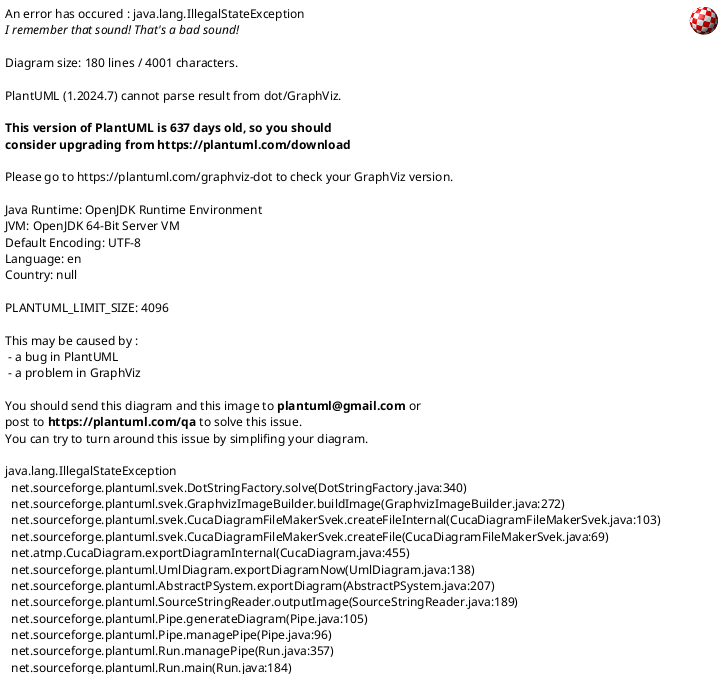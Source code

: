 @startuml
skinparam BackgroundColor transparent
skinparam componentStyle rectangle



package "bin" {
  [luadocer]
  [lua-plantuml]
  [lua-highlighter]
  [lua-formatter]
  [lua-addComments]
  [lfs.so]
}

package "lib" {
    [alt_getopt.lua]
    [cosmo.lua]
    [leg.lua]
    [logging.lua]
    [ltn12.lua]
    [markdown.lua]
    [mime.lua]
    [re.lua]
    [socket.lua]
    [strict.lua]
    [lpeg.so]

    component comments {
        [comments.aliases.lua] 
        [comments.common.lua]
        [comments.custom.lua]
        [comments.explua.lua]
        [comments.init.lua]
        [comments.ldoc.lua]
        [comments.leg.lua]
        [comments.literate.lua]
        [comments.luadoc.lua]
        [comments.templateComments.lua]
    }

    component cosmo {
        [cosmo.fill.lua]
        [cosmo.grammar.lua]
    }

    component leg {
        [leg.grammar.lua]
        [leg.parser.lua]
        [leg.scanner.lua]
    }
    component literate {
        [literate.init.lua]
        [literate.util.lua]
    }
    component logging {
        [logging.console.lua]
        [logging.email.lua]
        [logging.file.lua]
        [logging.rolling_file.lua]
        [logging.socket.lua]
        [logging.sql.lua]
    }
    component _luadocer {
        [_luadocer.config.lua]
        component doclet {
            [_luadocer.doclet.debug.lua]
            [_luadocer.doclet.formatter.lua]
            component html{
                
            }
            [_luadocer.doclet.html.lua]
            [_luadocer.doclet.raw.lua]
            [_luadocer.doclet.templates.lua]
        }
        [_luadocer.init.lua]
        [_luadocer.io.lua]
        [_luadocer.lp.lua]
        component taglet {

        }
        [_luadocer.util.lua]
    }

    component luaplantuml {
        [luaplantuml.generate_uml.lua]
        [luaplantuml.init.lua]
    }
    component luapretty {
        [luapretty.ast_helper.lua]
        [luapretty.formatter.lua]
        [luapretty.highlighter.lua]
        component templates{
            [luapretty.templates.default.lua]
        }
    }    
    component metrics {

        component captures {

        }
        [metrics.init.lua]
        [metrics.lookup.lua]
        component luadoc {

        }
        [metrics.rules.lua]
        component templates {

        }
        [metrics.utils.lua]
    }
    component mime {
        [mime.core.so]
    }
    component socket {
        [socket.core.so]
    }
}

'luadocer
[luadocer]->[_luadocer.init.lua]
[luadocer]->[_luadocer.util.lua]

'lua-addComments
[lua-addComments]->[comments.templateComments.lua]

'lua-formatter
[lua-formatter]->[luapretty.formatter.lua]
[lua-formatter]->[alt_getopt.lua]

'lua-highlighter
[lua-highlighter]->[luapretty.highlighter.lua]
[lua-highlighter]->[alt_getopt.lua]
[lua-highlighter]->[_luadocer.doclet.debug.lua]

'lua-plantuml
[lua-plantuml]->[luaplantuml.init.lua]
[lua-plantuml]->[alt_getopt.lua]
[lua-plantuml]->[lfs.so]


'cosmo
[cosmo.lua]->[cosmo.grammar.lua]
[cosmo.lua]->[cosmo.fill.lua]

'leg
[leg.lua]->[leg.grammar.lua]
[leg.lua]->[leg.scanner.lua]
[leg.lua]->[leg.parser.lua]

'mime
[mime.lua]->[ltn12.lua]
[mime.lua]->[mime.core.so]

're
[re.lua]->[lpeg.so]

'socket
[socket.lua]->[socket.core.so]

'comments
[comments.common.lua]->[comments.aliases.lua]
[comments.custom.lua]->[re.lua]
[comments.explua.lua]->[re.lua]
[comments.explua.lua]->[comments.common.lua]
[comments.init.lua]->[re.lua]

[comments.init.lua]->[comments.explua.lua]
[comments.init.lua]->[comments.luadoc.lua]
[comments.init.lua]->[comments.literate.lua]
[comments.init.lua]->[comments.custom.lua]
[comments.init.lua]->[comments.ldoc.lua]
[comments.init.lua]->[comments.leg.lua]

[comments.ldoc.lua]->[re.lua]
[comments.ldoc.lua]->[comments.common.lua]
[comments.leg.lua]->[comments.common.lua]
[comments.literate.lua]->[re.lua]
[comments.luadoc.lua]->[comments.common.lua]
[comments.luadoc.lua]->[re.lua]

[comments.templateComments.lua]->[metrics.init.lua]
[comments.templateComments.lua]->[metrics.utils.lua]
[comments.templateComments.lua]->[metrics.utils.lua]
'je tu este nepouzivana zavislot na getdoc.utils
[comments.templateComments.lua]->[lfs.so]




@enduml